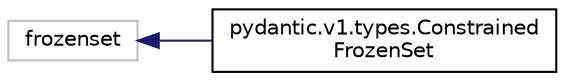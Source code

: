 digraph "Graphical Class Hierarchy"
{
 // LATEX_PDF_SIZE
  edge [fontname="Helvetica",fontsize="10",labelfontname="Helvetica",labelfontsize="10"];
  node [fontname="Helvetica",fontsize="10",shape=record];
  rankdir="LR";
  Node6170 [label="frozenset",height=0.2,width=0.4,color="grey75", fillcolor="white", style="filled",tooltip=" "];
  Node6170 -> Node0 [dir="back",color="midnightblue",fontsize="10",style="solid",fontname="Helvetica"];
  Node0 [label="pydantic.v1.types.Constrained\lFrozenSet",height=0.2,width=0.4,color="black", fillcolor="white", style="filled",URL="$classpydantic_1_1v1_1_1types_1_1ConstrainedFrozenSet.html",tooltip=" "];
}
